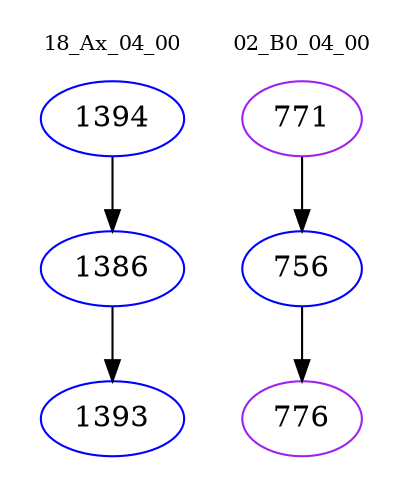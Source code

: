 digraph{
subgraph cluster_0 {
color = white
label = "18_Ax_04_00";
fontsize=10;
T0_1394 [label="1394", color="blue"]
T0_1394 -> T0_1386 [color="black"]
T0_1386 [label="1386", color="blue"]
T0_1386 -> T0_1393 [color="black"]
T0_1393 [label="1393", color="blue"]
}
subgraph cluster_1 {
color = white
label = "02_B0_04_00";
fontsize=10;
T1_771 [label="771", color="purple"]
T1_771 -> T1_756 [color="black"]
T1_756 [label="756", color="blue"]
T1_756 -> T1_776 [color="black"]
T1_776 [label="776", color="purple"]
}
}
